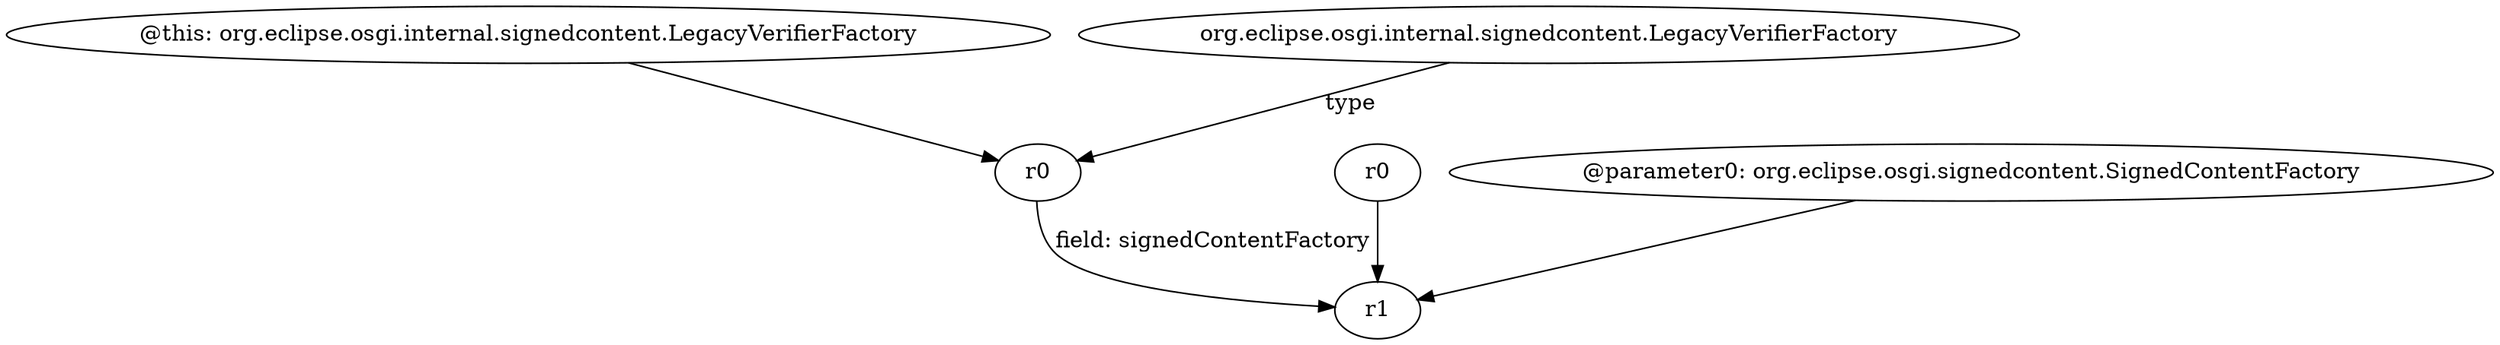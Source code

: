 digraph g {
0[label="@this: org.eclipse.osgi.internal.signedcontent.LegacyVerifierFactory"]
1[label="r0"]
0->1[label=""]
2[label="r0"]
3[label="r1"]
2->3[label=""]
4[label="org.eclipse.osgi.internal.signedcontent.LegacyVerifierFactory"]
4->1[label="type"]
1->3[label="field: signedContentFactory"]
5[label="@parameter0: org.eclipse.osgi.signedcontent.SignedContentFactory"]
5->3[label=""]
}